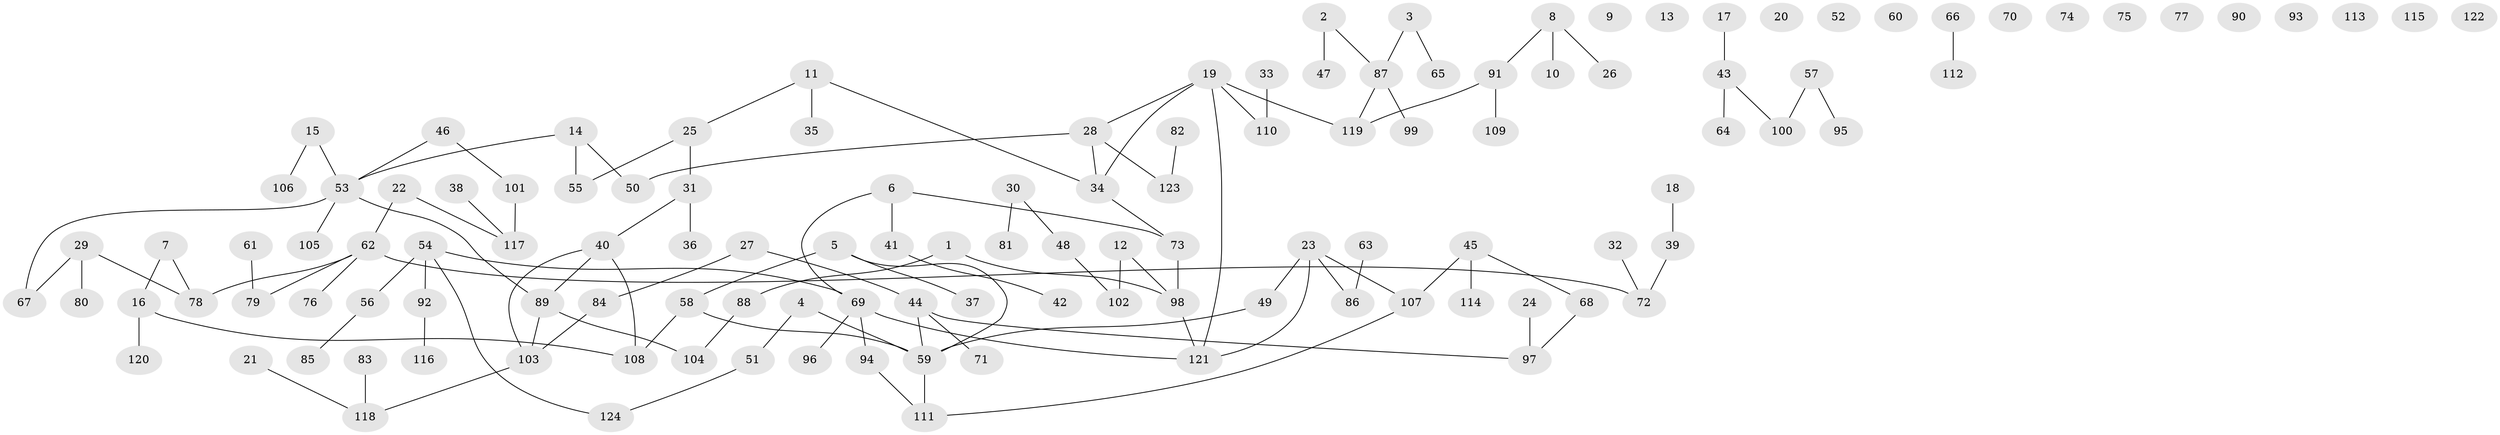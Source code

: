 // Generated by graph-tools (version 1.1) at 2025/13/03/09/25 04:13:01]
// undirected, 124 vertices, 123 edges
graph export_dot {
graph [start="1"]
  node [color=gray90,style=filled];
  1;
  2;
  3;
  4;
  5;
  6;
  7;
  8;
  9;
  10;
  11;
  12;
  13;
  14;
  15;
  16;
  17;
  18;
  19;
  20;
  21;
  22;
  23;
  24;
  25;
  26;
  27;
  28;
  29;
  30;
  31;
  32;
  33;
  34;
  35;
  36;
  37;
  38;
  39;
  40;
  41;
  42;
  43;
  44;
  45;
  46;
  47;
  48;
  49;
  50;
  51;
  52;
  53;
  54;
  55;
  56;
  57;
  58;
  59;
  60;
  61;
  62;
  63;
  64;
  65;
  66;
  67;
  68;
  69;
  70;
  71;
  72;
  73;
  74;
  75;
  76;
  77;
  78;
  79;
  80;
  81;
  82;
  83;
  84;
  85;
  86;
  87;
  88;
  89;
  90;
  91;
  92;
  93;
  94;
  95;
  96;
  97;
  98;
  99;
  100;
  101;
  102;
  103;
  104;
  105;
  106;
  107;
  108;
  109;
  110;
  111;
  112;
  113;
  114;
  115;
  116;
  117;
  118;
  119;
  120;
  121;
  122;
  123;
  124;
  1 -- 88;
  1 -- 98;
  2 -- 47;
  2 -- 87;
  3 -- 65;
  3 -- 87;
  4 -- 51;
  4 -- 59;
  5 -- 37;
  5 -- 58;
  5 -- 59;
  6 -- 41;
  6 -- 69;
  6 -- 73;
  7 -- 16;
  7 -- 78;
  8 -- 10;
  8 -- 26;
  8 -- 91;
  11 -- 25;
  11 -- 34;
  11 -- 35;
  12 -- 98;
  12 -- 102;
  14 -- 50;
  14 -- 53;
  14 -- 55;
  15 -- 53;
  15 -- 106;
  16 -- 108;
  16 -- 120;
  17 -- 43;
  18 -- 39;
  19 -- 28;
  19 -- 34;
  19 -- 110;
  19 -- 119;
  19 -- 121;
  21 -- 118;
  22 -- 62;
  22 -- 117;
  23 -- 49;
  23 -- 86;
  23 -- 107;
  23 -- 121;
  24 -- 97;
  25 -- 31;
  25 -- 55;
  27 -- 44;
  27 -- 84;
  28 -- 34;
  28 -- 50;
  28 -- 123;
  29 -- 67;
  29 -- 78;
  29 -- 80;
  30 -- 48;
  30 -- 81;
  31 -- 36;
  31 -- 40;
  32 -- 72;
  33 -- 110;
  34 -- 73;
  38 -- 117;
  39 -- 72;
  40 -- 89;
  40 -- 103;
  40 -- 108;
  41 -- 42;
  43 -- 64;
  43 -- 100;
  44 -- 59;
  44 -- 71;
  44 -- 97;
  45 -- 68;
  45 -- 107;
  45 -- 114;
  46 -- 53;
  46 -- 101;
  48 -- 102;
  49 -- 59;
  51 -- 124;
  53 -- 67;
  53 -- 89;
  53 -- 105;
  54 -- 56;
  54 -- 69;
  54 -- 92;
  54 -- 124;
  56 -- 85;
  57 -- 95;
  57 -- 100;
  58 -- 59;
  58 -- 108;
  59 -- 111;
  61 -- 79;
  62 -- 72;
  62 -- 76;
  62 -- 78;
  62 -- 79;
  63 -- 86;
  66 -- 112;
  68 -- 97;
  69 -- 94;
  69 -- 96;
  69 -- 121;
  73 -- 98;
  82 -- 123;
  83 -- 118;
  84 -- 103;
  87 -- 99;
  87 -- 119;
  88 -- 104;
  89 -- 103;
  89 -- 104;
  91 -- 109;
  91 -- 119;
  92 -- 116;
  94 -- 111;
  98 -- 121;
  101 -- 117;
  103 -- 118;
  107 -- 111;
}
